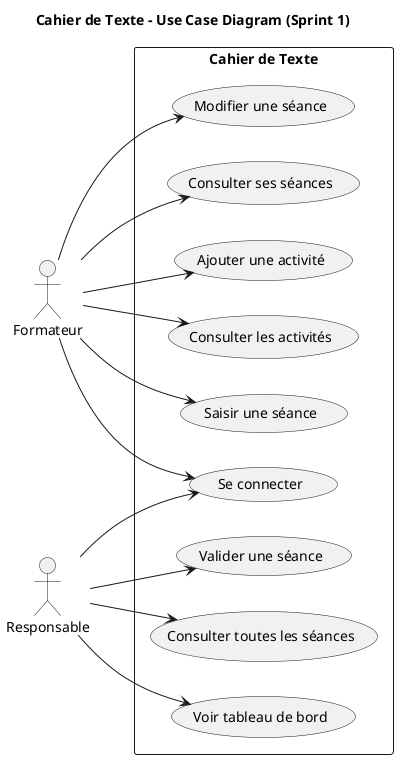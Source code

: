 @startuml
title Cahier de Texte – Use Case Diagram (Sprint 1)

left to right direction
skinparam packageStyle rectangle

actor Formateur
actor Responsable

rectangle "Cahier de Texte" {

  (Se connecter) as UC1
  (Saisir une séance) as UC2
  (Modifier une séance) as UC3
  (Consulter ses séances) as UC4
  (Ajouter une activité) as UC5
  (Consulter les activités) as UC6

  (Valider une séance) as UC7
  (Consulter toutes les séances) as UC8
  (Voir tableau de bord) as UC9


  Formateur --> UC1
  Formateur --> UC2
  Formateur --> UC3
  Formateur --> UC4
  Formateur --> UC5
  Formateur --> UC6

  Responsable --> UC1
  Responsable --> UC7
  Responsable --> UC8
  Responsable --> UC9
}

@enduml
